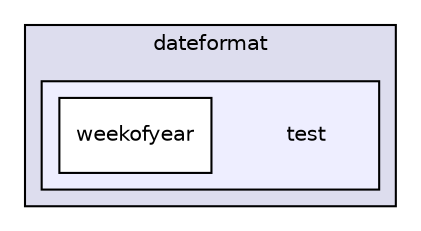 digraph "gulp-src/node_modules/gulp-concat/node_modules/gulp-util/node_modules/dateformat/test" {
  compound=true
  node [ fontsize="10", fontname="Helvetica"];
  edge [ labelfontsize="10", labelfontname="Helvetica"];
  subgraph clusterdir_d75d030ce60d592186d8b95fcd63347a {
    graph [ bgcolor="#ddddee", pencolor="black", label="dateformat" fontname="Helvetica", fontsize="10", URL="dir_d75d030ce60d592186d8b95fcd63347a.html"]
  subgraph clusterdir_2a9e3c133761e9fba311fd4505401c38 {
    graph [ bgcolor="#eeeeff", pencolor="black", label="" URL="dir_2a9e3c133761e9fba311fd4505401c38.html"];
    dir_2a9e3c133761e9fba311fd4505401c38 [shape=plaintext label="test"];
    dir_a99ea74340c03da399ae80b45d5d4c75 [shape=box label="weekofyear" color="black" fillcolor="white" style="filled" URL="dir_a99ea74340c03da399ae80b45d5d4c75.html"];
  }
  }
}
